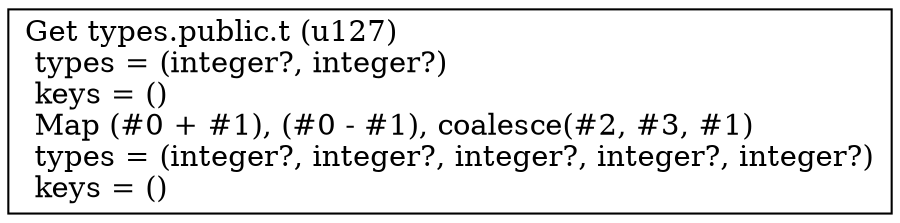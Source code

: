 digraph G {
    node0 [shape = record, label=" Get types.public.t (u127)\l  types = (integer?, integer?)\l  keys = ()\l Map (#0 + #1), (#0 - #1), coalesce(#2, #3, #1)\l  types = (integer?, integer?, integer?, integer?, integer?)\l  keys = ()\l"]
}
